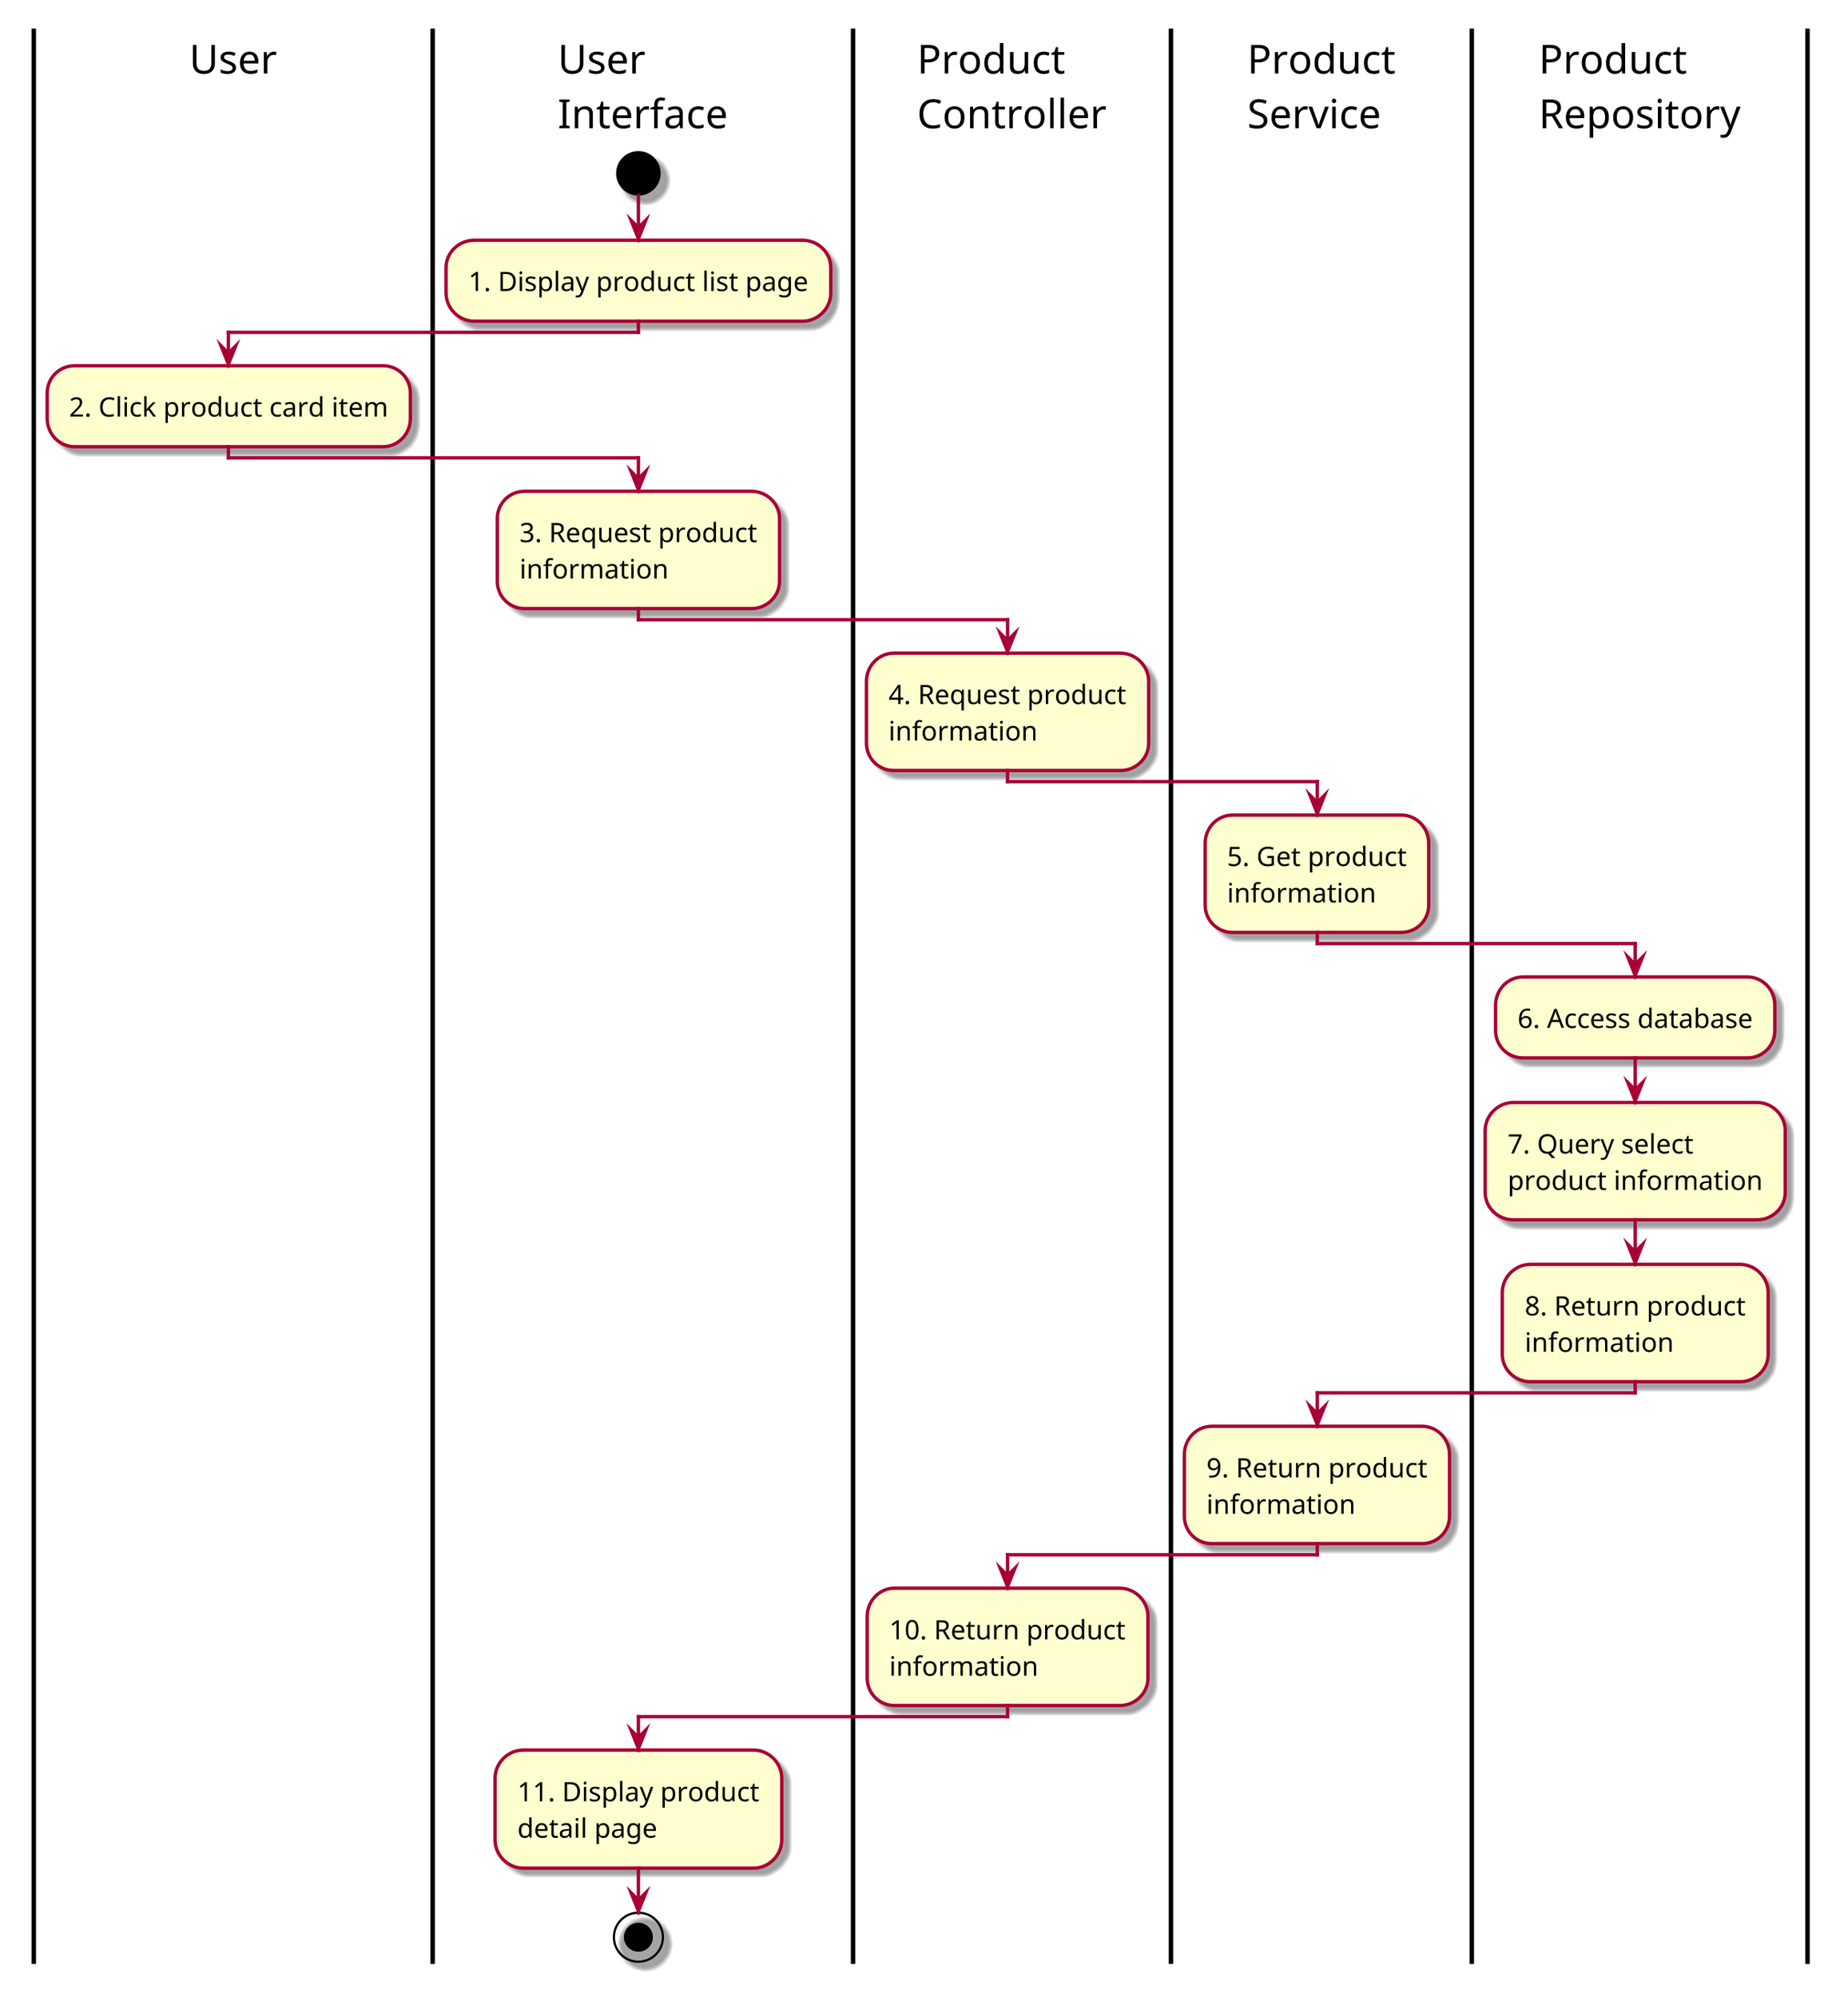 @startuml ActviewProductInfo

skin rose
scale 3

|User|
|User\nInterface|
|Product\nController|
|Product\nService|
|Product\nRepository|
|User\nInterface|
start
:1. Display product list page;
|User|
:2. Click product card item;
|User\nInterface|
:3. Request product\ninformation;
|Product\nController|
:4. Request product\ninformation;
|Product\nService|
:5. Get product\ninformation;
|Product\nRepository|
:6. Access database;
:7. Query select\nproduct information;
:8. Return product\ninformation;
|Product\nService|
:9. Return product\ninformation;
|Product\nController|
:10. Return product\ninformation;
|User\nInterface|
:11. Display product\ndetail page;
stop

@enduml